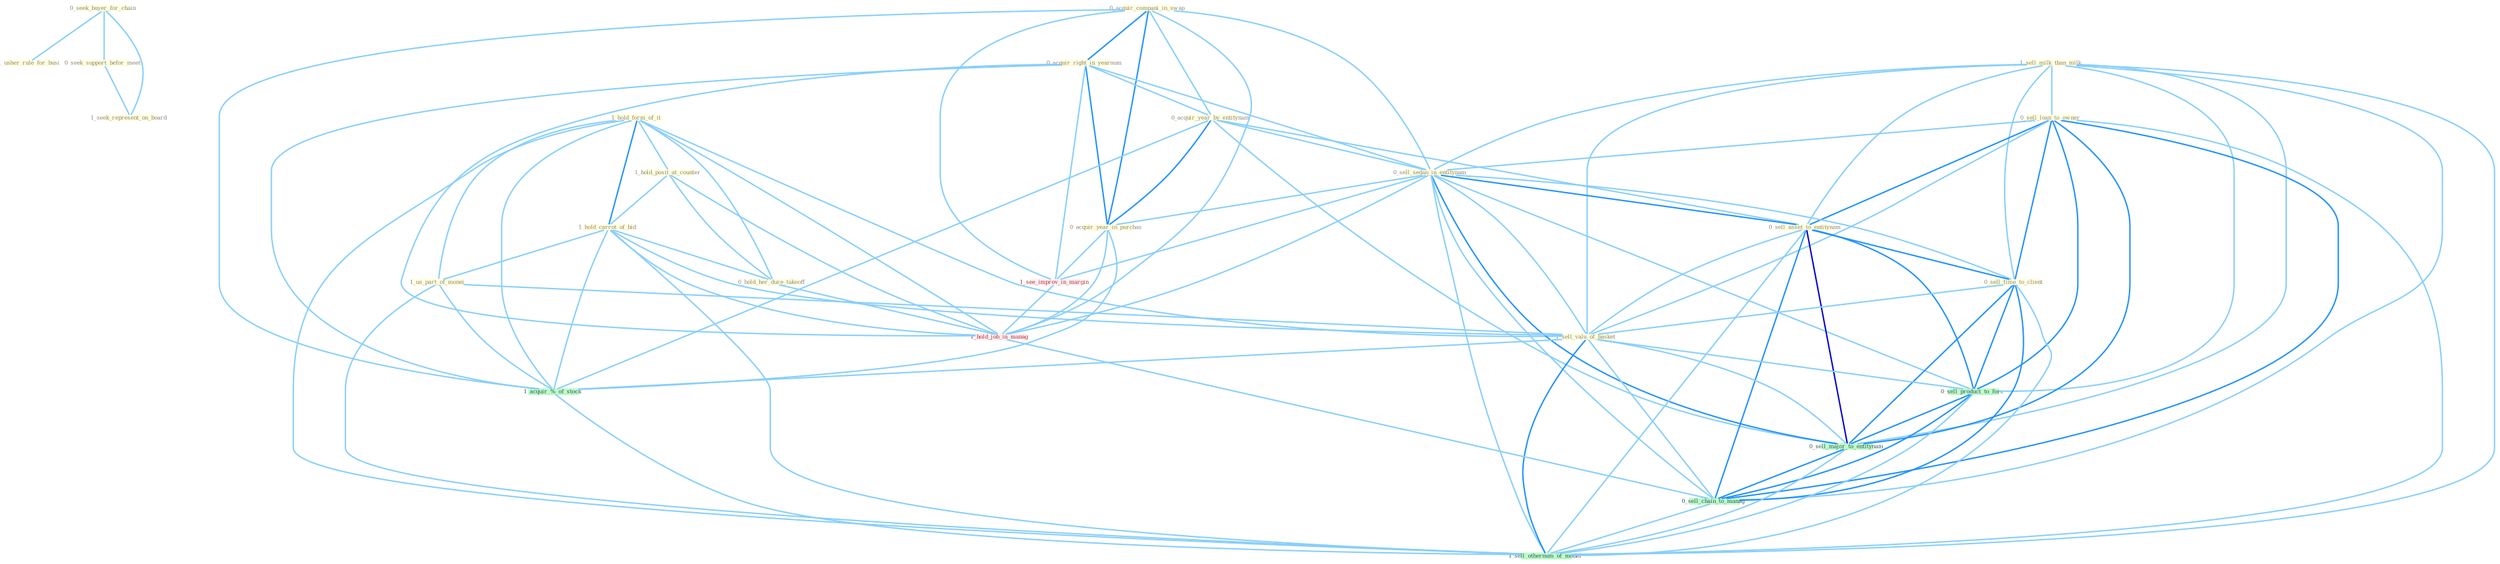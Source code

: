 Graph G{ 
    node
    [shape=polygon,style=filled,width=.5,height=.06,color="#BDFCC9",fixedsize=true,fontsize=4,
    fontcolor="#2f4f4f"];
    {node
    [color="#ffffe0", fontcolor="#8b7d6b"] "0_seek_buyer_for_chain " "1_usher_rule_for_busi " "0_acquir_compani_in_swap " "1_sell_milk_than_milk " "0_acquir_right_in_yearnum " "1_hold_form_of_it " "0_acquir_year_by_entitynam " "0_sell_loan_to_owner " "0_sell_sedan_in_entitynam " "1_hold_posit_at_counter " "0_acquir_year_in_purchas " "1_hold_carrot_of_bid " "0_seek_support_befor_meet " "1_seek_represent_on_board " "0_sell_asset_to_entitynam " "0_sell_time_to_client " "0_hold_her_dure_takeoff " "1_us_part_of_monei " "1_sell_valu_of_basket "}
{node [color="#fff0f5", fontcolor="#b22222"] "1_see_improv_in_margin " "1_hold_job_in_manag "}
edge [color="#B0E2FF"];

	"0_seek_buyer_for_chain " -- "1_usher_rule_for_busi " [w="1", color="#87cefa" ];
	"0_seek_buyer_for_chain " -- "0_seek_support_befor_meet " [w="1", color="#87cefa" ];
	"0_seek_buyer_for_chain " -- "1_seek_represent_on_board " [w="1", color="#87cefa" ];
	"0_acquir_compani_in_swap " -- "0_acquir_right_in_yearnum " [w="2", color="#1e90ff" , len=0.8];
	"0_acquir_compani_in_swap " -- "0_acquir_year_by_entitynam " [w="1", color="#87cefa" ];
	"0_acquir_compani_in_swap " -- "0_sell_sedan_in_entitynam " [w="1", color="#87cefa" ];
	"0_acquir_compani_in_swap " -- "0_acquir_year_in_purchas " [w="2", color="#1e90ff" , len=0.8];
	"0_acquir_compani_in_swap " -- "1_see_improv_in_margin " [w="1", color="#87cefa" ];
	"0_acquir_compani_in_swap " -- "1_acquir_%_of_stock " [w="1", color="#87cefa" ];
	"0_acquir_compani_in_swap " -- "1_hold_job_in_manag " [w="1", color="#87cefa" ];
	"1_sell_milk_than_milk " -- "0_sell_loan_to_owner " [w="1", color="#87cefa" ];
	"1_sell_milk_than_milk " -- "0_sell_sedan_in_entitynam " [w="1", color="#87cefa" ];
	"1_sell_milk_than_milk " -- "0_sell_asset_to_entitynam " [w="1", color="#87cefa" ];
	"1_sell_milk_than_milk " -- "0_sell_time_to_client " [w="1", color="#87cefa" ];
	"1_sell_milk_than_milk " -- "1_sell_valu_of_basket " [w="1", color="#87cefa" ];
	"1_sell_milk_than_milk " -- "0_sell_product_to_forc " [w="1", color="#87cefa" ];
	"1_sell_milk_than_milk " -- "0_sell_major_to_entitynam " [w="1", color="#87cefa" ];
	"1_sell_milk_than_milk " -- "0_sell_chain_to_manag " [w="1", color="#87cefa" ];
	"1_sell_milk_than_milk " -- "1_sell_othernum_of_model " [w="1", color="#87cefa" ];
	"0_acquir_right_in_yearnum " -- "0_acquir_year_by_entitynam " [w="1", color="#87cefa" ];
	"0_acquir_right_in_yearnum " -- "0_sell_sedan_in_entitynam " [w="1", color="#87cefa" ];
	"0_acquir_right_in_yearnum " -- "0_acquir_year_in_purchas " [w="2", color="#1e90ff" , len=0.8];
	"0_acquir_right_in_yearnum " -- "1_see_improv_in_margin " [w="1", color="#87cefa" ];
	"0_acquir_right_in_yearnum " -- "1_acquir_%_of_stock " [w="1", color="#87cefa" ];
	"0_acquir_right_in_yearnum " -- "1_hold_job_in_manag " [w="1", color="#87cefa" ];
	"1_hold_form_of_it " -- "1_hold_posit_at_counter " [w="1", color="#87cefa" ];
	"1_hold_form_of_it " -- "1_hold_carrot_of_bid " [w="2", color="#1e90ff" , len=0.8];
	"1_hold_form_of_it " -- "0_hold_her_dure_takeoff " [w="1", color="#87cefa" ];
	"1_hold_form_of_it " -- "1_us_part_of_monei " [w="1", color="#87cefa" ];
	"1_hold_form_of_it " -- "1_sell_valu_of_basket " [w="1", color="#87cefa" ];
	"1_hold_form_of_it " -- "1_acquir_%_of_stock " [w="1", color="#87cefa" ];
	"1_hold_form_of_it " -- "1_hold_job_in_manag " [w="1", color="#87cefa" ];
	"1_hold_form_of_it " -- "1_sell_othernum_of_model " [w="1", color="#87cefa" ];
	"0_acquir_year_by_entitynam " -- "0_sell_sedan_in_entitynam " [w="1", color="#87cefa" ];
	"0_acquir_year_by_entitynam " -- "0_acquir_year_in_purchas " [w="2", color="#1e90ff" , len=0.8];
	"0_acquir_year_by_entitynam " -- "0_sell_asset_to_entitynam " [w="1", color="#87cefa" ];
	"0_acquir_year_by_entitynam " -- "1_acquir_%_of_stock " [w="1", color="#87cefa" ];
	"0_acquir_year_by_entitynam " -- "0_sell_major_to_entitynam " [w="1", color="#87cefa" ];
	"0_sell_loan_to_owner " -- "0_sell_sedan_in_entitynam " [w="1", color="#87cefa" ];
	"0_sell_loan_to_owner " -- "0_sell_asset_to_entitynam " [w="2", color="#1e90ff" , len=0.8];
	"0_sell_loan_to_owner " -- "0_sell_time_to_client " [w="2", color="#1e90ff" , len=0.8];
	"0_sell_loan_to_owner " -- "1_sell_valu_of_basket " [w="1", color="#87cefa" ];
	"0_sell_loan_to_owner " -- "0_sell_product_to_forc " [w="2", color="#1e90ff" , len=0.8];
	"0_sell_loan_to_owner " -- "0_sell_major_to_entitynam " [w="2", color="#1e90ff" , len=0.8];
	"0_sell_loan_to_owner " -- "0_sell_chain_to_manag " [w="2", color="#1e90ff" , len=0.8];
	"0_sell_loan_to_owner " -- "1_sell_othernum_of_model " [w="1", color="#87cefa" ];
	"0_sell_sedan_in_entitynam " -- "0_acquir_year_in_purchas " [w="1", color="#87cefa" ];
	"0_sell_sedan_in_entitynam " -- "0_sell_asset_to_entitynam " [w="2", color="#1e90ff" , len=0.8];
	"0_sell_sedan_in_entitynam " -- "0_sell_time_to_client " [w="1", color="#87cefa" ];
	"0_sell_sedan_in_entitynam " -- "1_sell_valu_of_basket " [w="1", color="#87cefa" ];
	"0_sell_sedan_in_entitynam " -- "1_see_improv_in_margin " [w="1", color="#87cefa" ];
	"0_sell_sedan_in_entitynam " -- "1_hold_job_in_manag " [w="1", color="#87cefa" ];
	"0_sell_sedan_in_entitynam " -- "0_sell_product_to_forc " [w="1", color="#87cefa" ];
	"0_sell_sedan_in_entitynam " -- "0_sell_major_to_entitynam " [w="2", color="#1e90ff" , len=0.8];
	"0_sell_sedan_in_entitynam " -- "0_sell_chain_to_manag " [w="1", color="#87cefa" ];
	"0_sell_sedan_in_entitynam " -- "1_sell_othernum_of_model " [w="1", color="#87cefa" ];
	"1_hold_posit_at_counter " -- "1_hold_carrot_of_bid " [w="1", color="#87cefa" ];
	"1_hold_posit_at_counter " -- "0_hold_her_dure_takeoff " [w="1", color="#87cefa" ];
	"1_hold_posit_at_counter " -- "1_hold_job_in_manag " [w="1", color="#87cefa" ];
	"0_acquir_year_in_purchas " -- "1_see_improv_in_margin " [w="1", color="#87cefa" ];
	"0_acquir_year_in_purchas " -- "1_acquir_%_of_stock " [w="1", color="#87cefa" ];
	"0_acquir_year_in_purchas " -- "1_hold_job_in_manag " [w="1", color="#87cefa" ];
	"1_hold_carrot_of_bid " -- "0_hold_her_dure_takeoff " [w="1", color="#87cefa" ];
	"1_hold_carrot_of_bid " -- "1_us_part_of_monei " [w="1", color="#87cefa" ];
	"1_hold_carrot_of_bid " -- "1_sell_valu_of_basket " [w="1", color="#87cefa" ];
	"1_hold_carrot_of_bid " -- "1_acquir_%_of_stock " [w="1", color="#87cefa" ];
	"1_hold_carrot_of_bid " -- "1_hold_job_in_manag " [w="1", color="#87cefa" ];
	"1_hold_carrot_of_bid " -- "1_sell_othernum_of_model " [w="1", color="#87cefa" ];
	"0_seek_support_befor_meet " -- "1_seek_represent_on_board " [w="1", color="#87cefa" ];
	"0_sell_asset_to_entitynam " -- "0_sell_time_to_client " [w="2", color="#1e90ff" , len=0.8];
	"0_sell_asset_to_entitynam " -- "1_sell_valu_of_basket " [w="1", color="#87cefa" ];
	"0_sell_asset_to_entitynam " -- "0_sell_product_to_forc " [w="2", color="#1e90ff" , len=0.8];
	"0_sell_asset_to_entitynam " -- "0_sell_major_to_entitynam " [w="3", color="#0000cd" , len=0.6];
	"0_sell_asset_to_entitynam " -- "0_sell_chain_to_manag " [w="2", color="#1e90ff" , len=0.8];
	"0_sell_asset_to_entitynam " -- "1_sell_othernum_of_model " [w="1", color="#87cefa" ];
	"0_sell_time_to_client " -- "1_sell_valu_of_basket " [w="1", color="#87cefa" ];
	"0_sell_time_to_client " -- "0_sell_product_to_forc " [w="2", color="#1e90ff" , len=0.8];
	"0_sell_time_to_client " -- "0_sell_major_to_entitynam " [w="2", color="#1e90ff" , len=0.8];
	"0_sell_time_to_client " -- "0_sell_chain_to_manag " [w="2", color="#1e90ff" , len=0.8];
	"0_sell_time_to_client " -- "1_sell_othernum_of_model " [w="1", color="#87cefa" ];
	"0_hold_her_dure_takeoff " -- "1_hold_job_in_manag " [w="1", color="#87cefa" ];
	"1_us_part_of_monei " -- "1_sell_valu_of_basket " [w="1", color="#87cefa" ];
	"1_us_part_of_monei " -- "1_acquir_%_of_stock " [w="1", color="#87cefa" ];
	"1_us_part_of_monei " -- "1_sell_othernum_of_model " [w="1", color="#87cefa" ];
	"1_sell_valu_of_basket " -- "1_acquir_%_of_stock " [w="1", color="#87cefa" ];
	"1_sell_valu_of_basket " -- "0_sell_product_to_forc " [w="1", color="#87cefa" ];
	"1_sell_valu_of_basket " -- "0_sell_major_to_entitynam " [w="1", color="#87cefa" ];
	"1_sell_valu_of_basket " -- "0_sell_chain_to_manag " [w="1", color="#87cefa" ];
	"1_sell_valu_of_basket " -- "1_sell_othernum_of_model " [w="2", color="#1e90ff" , len=0.8];
	"1_see_improv_in_margin " -- "1_hold_job_in_manag " [w="1", color="#87cefa" ];
	"1_acquir_%_of_stock " -- "1_sell_othernum_of_model " [w="1", color="#87cefa" ];
	"1_hold_job_in_manag " -- "0_sell_chain_to_manag " [w="1", color="#87cefa" ];
	"0_sell_product_to_forc " -- "0_sell_major_to_entitynam " [w="2", color="#1e90ff" , len=0.8];
	"0_sell_product_to_forc " -- "0_sell_chain_to_manag " [w="2", color="#1e90ff" , len=0.8];
	"0_sell_product_to_forc " -- "1_sell_othernum_of_model " [w="1", color="#87cefa" ];
	"0_sell_major_to_entitynam " -- "0_sell_chain_to_manag " [w="2", color="#1e90ff" , len=0.8];
	"0_sell_major_to_entitynam " -- "1_sell_othernum_of_model " [w="1", color="#87cefa" ];
	"0_sell_chain_to_manag " -- "1_sell_othernum_of_model " [w="1", color="#87cefa" ];
}